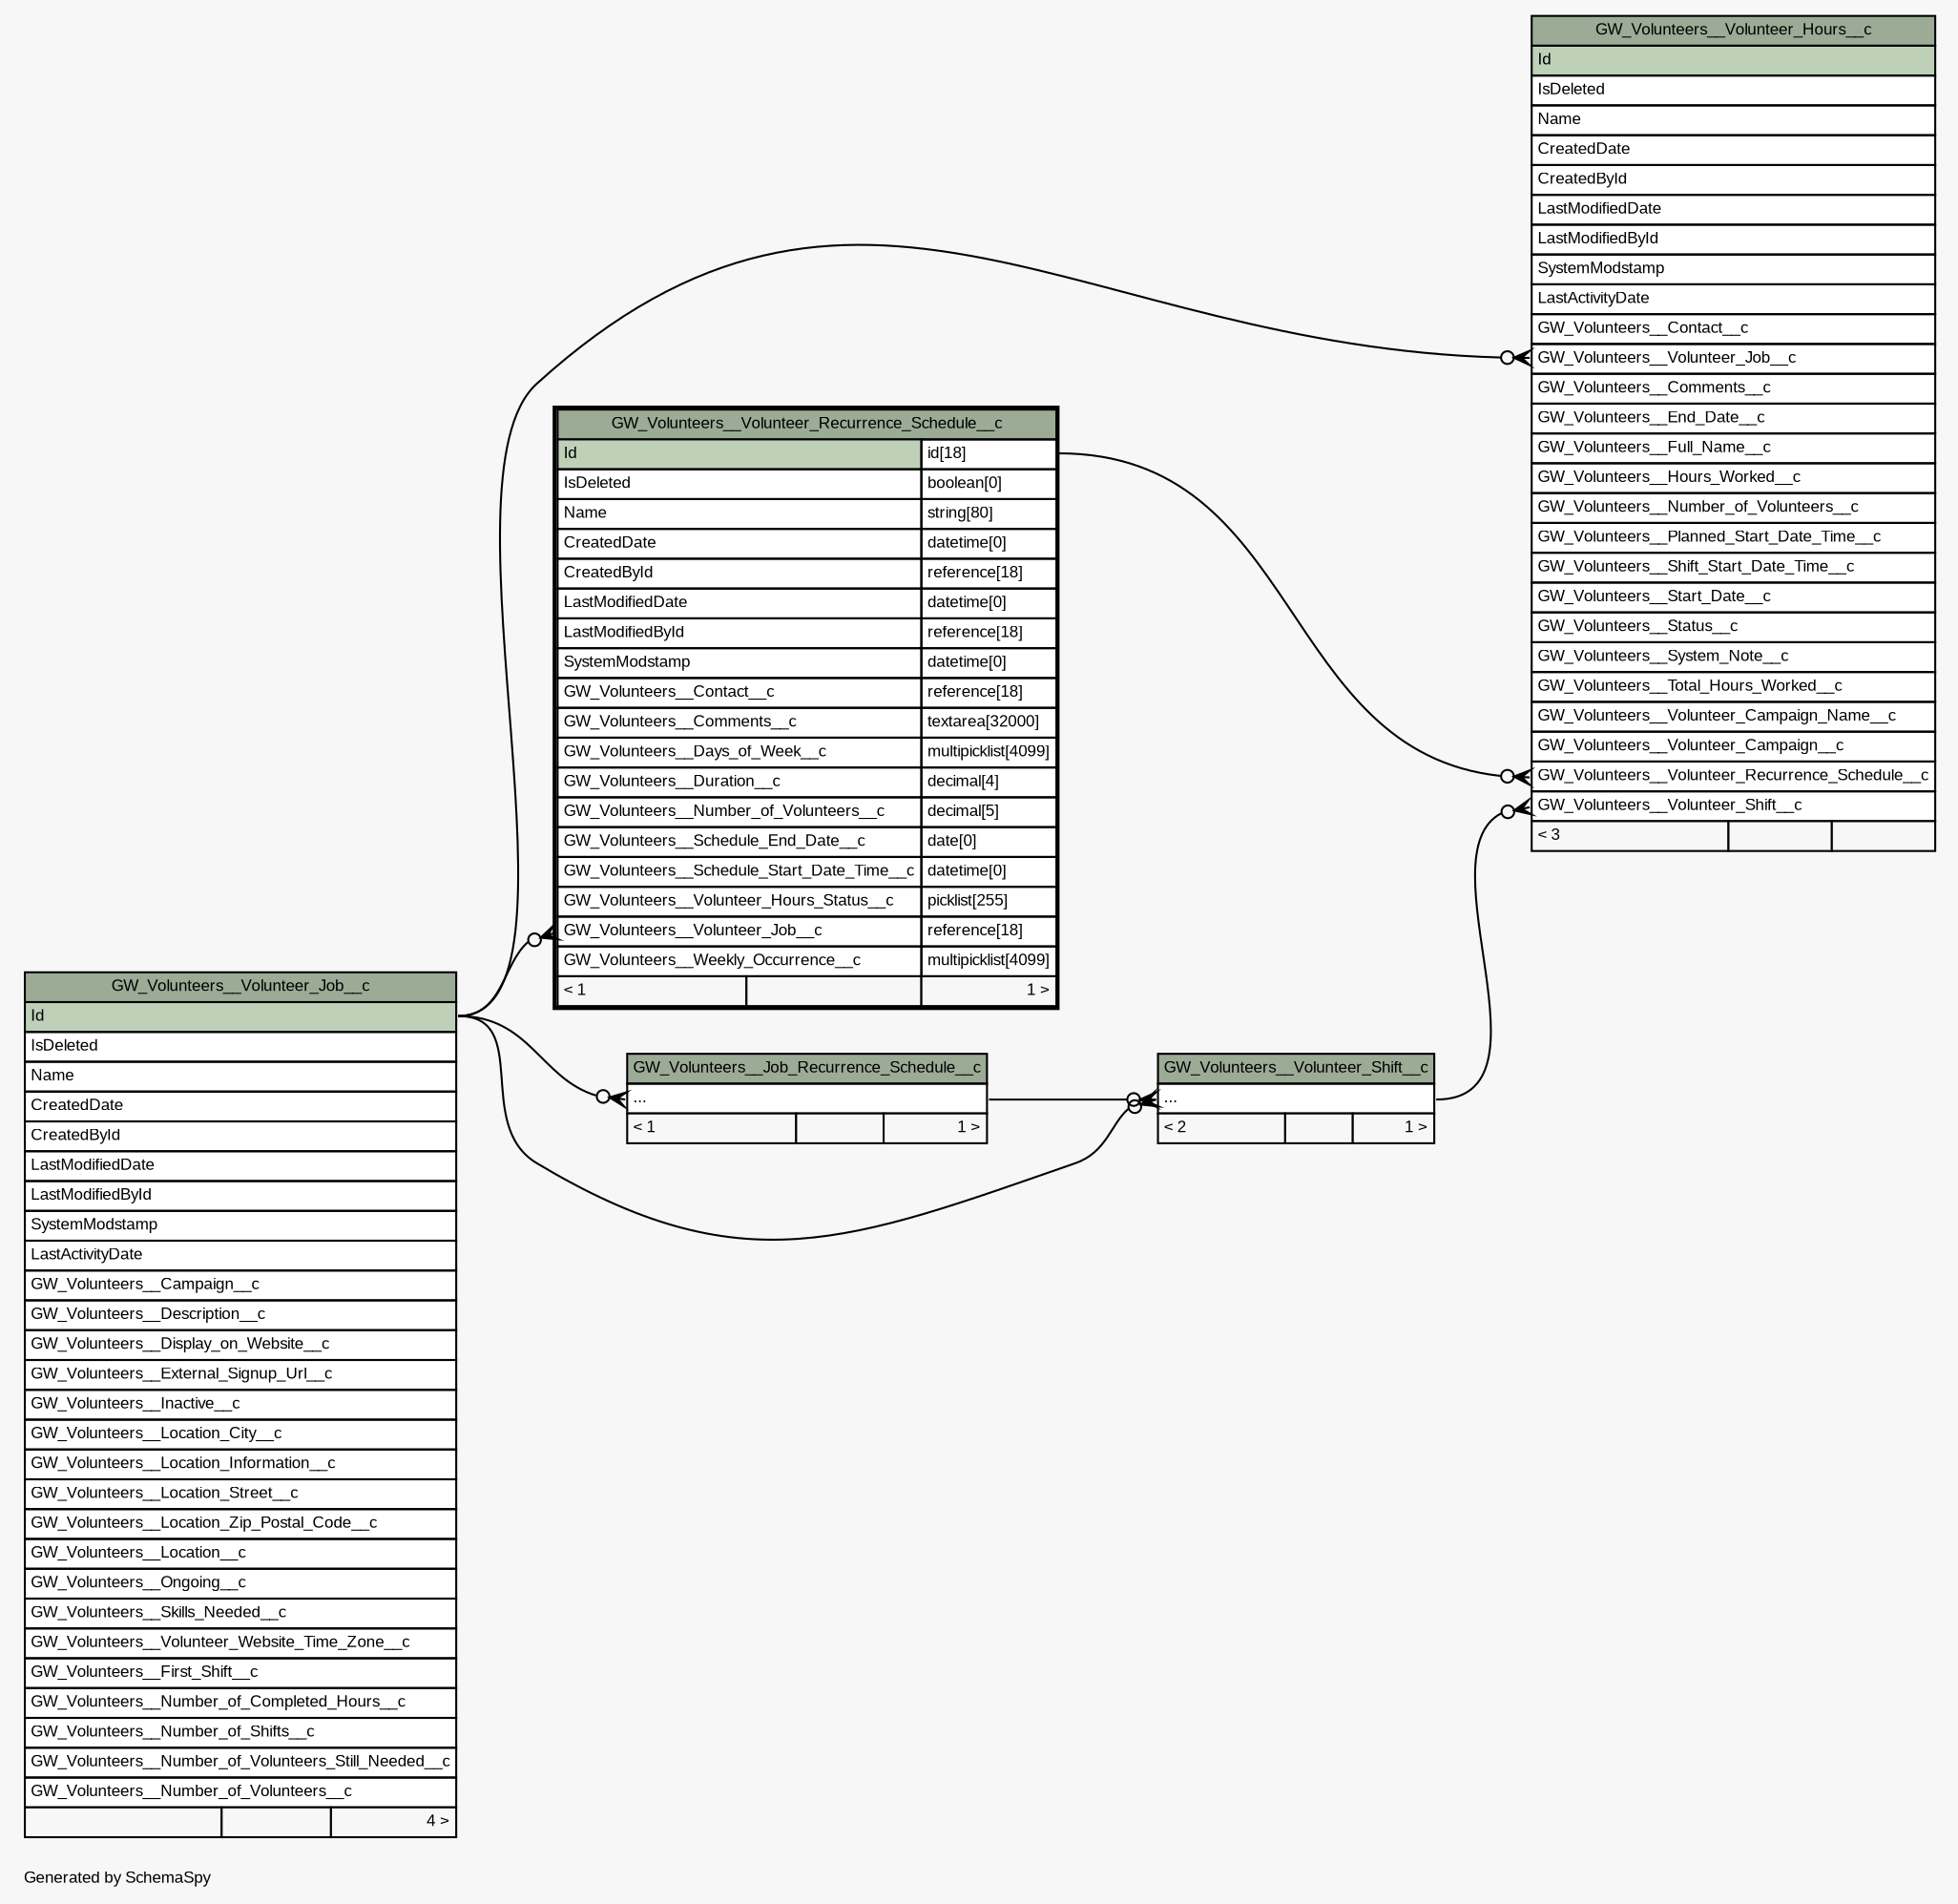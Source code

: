 // dot 2.40.1 on Mac OS X 10.12.6
// SchemaSpy rev 590
digraph "twoDegreesRelationshipsDiagram" {
  graph [
    rankdir="RL"
    bgcolor="#f7f7f7"
    label="\nGenerated by SchemaSpy"
    labeljust="l"
    nodesep="0.18"
    ranksep="0.46"
    fontname="Arial"
    fontsize="8"
  ];
  node [
    fontname="Arial"
    fontsize="8"
    shape="plaintext"
  ];
  edge [
    arrowsize="0.8"
  ];
  "GW_Volunteers__Job_Recurrence_Schedule__c":"elipses":w -> "GW_Volunteers__Volunteer_Job__c":"Id":e [arrowhead=none dir=back arrowtail=crowodot];
  "GW_Volunteers__Volunteer_Hours__c":"GW_Volunteers__Volunteer_Job__c":w -> "GW_Volunteers__Volunteer_Job__c":"Id":e [arrowhead=none dir=back arrowtail=crowodot];
  "GW_Volunteers__Volunteer_Hours__c":"GW_Volunteers__Volunteer_Recurrence_Schedule__c":w -> "GW_Volunteers__Volunteer_Recurrence_Schedule__c":"Id.type":e [arrowhead=none dir=back arrowtail=crowodot];
  "GW_Volunteers__Volunteer_Hours__c":"GW_Volunteers__Volunteer_Shift__c":w -> "GW_Volunteers__Volunteer_Shift__c":"elipses":e [arrowhead=none dir=back arrowtail=crowodot];
  "GW_Volunteers__Volunteer_Recurrence_Schedule__c":"GW_Volunteers__Volunteer_Job__c":w -> "GW_Volunteers__Volunteer_Job__c":"Id":e [arrowhead=none dir=back arrowtail=crowodot];
  "GW_Volunteers__Volunteer_Shift__c":"elipses":w -> "GW_Volunteers__Job_Recurrence_Schedule__c":"elipses":e [arrowhead=none dir=back arrowtail=crowodot];
  "GW_Volunteers__Volunteer_Shift__c":"elipses":w -> "GW_Volunteers__Volunteer_Job__c":"Id":e [arrowhead=none dir=back arrowtail=crowodot];
  "GW_Volunteers__Job_Recurrence_Schedule__c" [
    label=<
    <TABLE BORDER="0" CELLBORDER="1" CELLSPACING="0" BGCOLOR="#ffffff">
      <TR><TD COLSPAN="3" BGCOLOR="#9bab96" ALIGN="CENTER">GW_Volunteers__Job_Recurrence_Schedule__c</TD></TR>
      <TR><TD PORT="elipses" COLSPAN="3" ALIGN="LEFT">...</TD></TR>
      <TR><TD ALIGN="LEFT" BGCOLOR="#f7f7f7">&lt; 1</TD><TD ALIGN="RIGHT" BGCOLOR="#f7f7f7">  </TD><TD ALIGN="RIGHT" BGCOLOR="#f7f7f7">1 &gt;</TD></TR>
    </TABLE>>
    URL="GW_Volunteers__Job_Recurrence_Schedule__c.html"
    tooltip="GW_Volunteers__Job_Recurrence_Schedule__c"
  ];
  "GW_Volunteers__Volunteer_Hours__c" [
    label=<
    <TABLE BORDER="0" CELLBORDER="1" CELLSPACING="0" BGCOLOR="#ffffff">
      <TR><TD COLSPAN="3" BGCOLOR="#9bab96" ALIGN="CENTER">GW_Volunteers__Volunteer_Hours__c</TD></TR>
      <TR><TD PORT="Id" COLSPAN="3" BGCOLOR="#bed1b8" ALIGN="LEFT">Id</TD></TR>
      <TR><TD PORT="IsDeleted" COLSPAN="3" ALIGN="LEFT">IsDeleted</TD></TR>
      <TR><TD PORT="Name" COLSPAN="3" ALIGN="LEFT">Name</TD></TR>
      <TR><TD PORT="CreatedDate" COLSPAN="3" ALIGN="LEFT">CreatedDate</TD></TR>
      <TR><TD PORT="CreatedById" COLSPAN="3" ALIGN="LEFT">CreatedById</TD></TR>
      <TR><TD PORT="LastModifiedDate" COLSPAN="3" ALIGN="LEFT">LastModifiedDate</TD></TR>
      <TR><TD PORT="LastModifiedById" COLSPAN="3" ALIGN="LEFT">LastModifiedById</TD></TR>
      <TR><TD PORT="SystemModstamp" COLSPAN="3" ALIGN="LEFT">SystemModstamp</TD></TR>
      <TR><TD PORT="LastActivityDate" COLSPAN="3" ALIGN="LEFT">LastActivityDate</TD></TR>
      <TR><TD PORT="GW_Volunteers__Contact__c" COLSPAN="3" ALIGN="LEFT">GW_Volunteers__Contact__c</TD></TR>
      <TR><TD PORT="GW_Volunteers__Volunteer_Job__c" COLSPAN="3" ALIGN="LEFT">GW_Volunteers__Volunteer_Job__c</TD></TR>
      <TR><TD PORT="GW_Volunteers__Comments__c" COLSPAN="3" ALIGN="LEFT">GW_Volunteers__Comments__c</TD></TR>
      <TR><TD PORT="GW_Volunteers__End_Date__c" COLSPAN="3" ALIGN="LEFT">GW_Volunteers__End_Date__c</TD></TR>
      <TR><TD PORT="GW_Volunteers__Full_Name__c" COLSPAN="3" ALIGN="LEFT">GW_Volunteers__Full_Name__c</TD></TR>
      <TR><TD PORT="GW_Volunteers__Hours_Worked__c" COLSPAN="3" ALIGN="LEFT">GW_Volunteers__Hours_Worked__c</TD></TR>
      <TR><TD PORT="GW_Volunteers__Number_of_Volunteers__c" COLSPAN="3" ALIGN="LEFT">GW_Volunteers__Number_of_Volunteers__c</TD></TR>
      <TR><TD PORT="GW_Volunteers__Planned_Start_Date_Time__c" COLSPAN="3" ALIGN="LEFT">GW_Volunteers__Planned_Start_Date_Time__c</TD></TR>
      <TR><TD PORT="GW_Volunteers__Shift_Start_Date_Time__c" COLSPAN="3" ALIGN="LEFT">GW_Volunteers__Shift_Start_Date_Time__c</TD></TR>
      <TR><TD PORT="GW_Volunteers__Start_Date__c" COLSPAN="3" ALIGN="LEFT">GW_Volunteers__Start_Date__c</TD></TR>
      <TR><TD PORT="GW_Volunteers__Status__c" COLSPAN="3" ALIGN="LEFT">GW_Volunteers__Status__c</TD></TR>
      <TR><TD PORT="GW_Volunteers__System_Note__c" COLSPAN="3" ALIGN="LEFT">GW_Volunteers__System_Note__c</TD></TR>
      <TR><TD PORT="GW_Volunteers__Total_Hours_Worked__c" COLSPAN="3" ALIGN="LEFT">GW_Volunteers__Total_Hours_Worked__c</TD></TR>
      <TR><TD PORT="GW_Volunteers__Volunteer_Campaign_Name__c" COLSPAN="3" ALIGN="LEFT">GW_Volunteers__Volunteer_Campaign_Name__c</TD></TR>
      <TR><TD PORT="GW_Volunteers__Volunteer_Campaign__c" COLSPAN="3" ALIGN="LEFT">GW_Volunteers__Volunteer_Campaign__c</TD></TR>
      <TR><TD PORT="GW_Volunteers__Volunteer_Recurrence_Schedule__c" COLSPAN="3" ALIGN="LEFT">GW_Volunteers__Volunteer_Recurrence_Schedule__c</TD></TR>
      <TR><TD PORT="GW_Volunteers__Volunteer_Shift__c" COLSPAN="3" ALIGN="LEFT">GW_Volunteers__Volunteer_Shift__c</TD></TR>
      <TR><TD ALIGN="LEFT" BGCOLOR="#f7f7f7">&lt; 3</TD><TD ALIGN="RIGHT" BGCOLOR="#f7f7f7">  </TD><TD ALIGN="RIGHT" BGCOLOR="#f7f7f7">  </TD></TR>
    </TABLE>>
    URL="GW_Volunteers__Volunteer_Hours__c.html"
    tooltip="GW_Volunteers__Volunteer_Hours__c"
  ];
  "GW_Volunteers__Volunteer_Job__c" [
    label=<
    <TABLE BORDER="0" CELLBORDER="1" CELLSPACING="0" BGCOLOR="#ffffff">
      <TR><TD COLSPAN="3" BGCOLOR="#9bab96" ALIGN="CENTER">GW_Volunteers__Volunteer_Job__c</TD></TR>
      <TR><TD PORT="Id" COLSPAN="3" BGCOLOR="#bed1b8" ALIGN="LEFT">Id</TD></TR>
      <TR><TD PORT="IsDeleted" COLSPAN="3" ALIGN="LEFT">IsDeleted</TD></TR>
      <TR><TD PORT="Name" COLSPAN="3" ALIGN="LEFT">Name</TD></TR>
      <TR><TD PORT="CreatedDate" COLSPAN="3" ALIGN="LEFT">CreatedDate</TD></TR>
      <TR><TD PORT="CreatedById" COLSPAN="3" ALIGN="LEFT">CreatedById</TD></TR>
      <TR><TD PORT="LastModifiedDate" COLSPAN="3" ALIGN="LEFT">LastModifiedDate</TD></TR>
      <TR><TD PORT="LastModifiedById" COLSPAN="3" ALIGN="LEFT">LastModifiedById</TD></TR>
      <TR><TD PORT="SystemModstamp" COLSPAN="3" ALIGN="LEFT">SystemModstamp</TD></TR>
      <TR><TD PORT="LastActivityDate" COLSPAN="3" ALIGN="LEFT">LastActivityDate</TD></TR>
      <TR><TD PORT="GW_Volunteers__Campaign__c" COLSPAN="3" ALIGN="LEFT">GW_Volunteers__Campaign__c</TD></TR>
      <TR><TD PORT="GW_Volunteers__Description__c" COLSPAN="3" ALIGN="LEFT">GW_Volunteers__Description__c</TD></TR>
      <TR><TD PORT="GW_Volunteers__Display_on_Website__c" COLSPAN="3" ALIGN="LEFT">GW_Volunteers__Display_on_Website__c</TD></TR>
      <TR><TD PORT="GW_Volunteers__External_Signup_Url__c" COLSPAN="3" ALIGN="LEFT">GW_Volunteers__External_Signup_Url__c</TD></TR>
      <TR><TD PORT="GW_Volunteers__Inactive__c" COLSPAN="3" ALIGN="LEFT">GW_Volunteers__Inactive__c</TD></TR>
      <TR><TD PORT="GW_Volunteers__Location_City__c" COLSPAN="3" ALIGN="LEFT">GW_Volunteers__Location_City__c</TD></TR>
      <TR><TD PORT="GW_Volunteers__Location_Information__c" COLSPAN="3" ALIGN="LEFT">GW_Volunteers__Location_Information__c</TD></TR>
      <TR><TD PORT="GW_Volunteers__Location_Street__c" COLSPAN="3" ALIGN="LEFT">GW_Volunteers__Location_Street__c</TD></TR>
      <TR><TD PORT="GW_Volunteers__Location_Zip_Postal_Code__c" COLSPAN="3" ALIGN="LEFT">GW_Volunteers__Location_Zip_Postal_Code__c</TD></TR>
      <TR><TD PORT="GW_Volunteers__Location__c" COLSPAN="3" ALIGN="LEFT">GW_Volunteers__Location__c</TD></TR>
      <TR><TD PORT="GW_Volunteers__Ongoing__c" COLSPAN="3" ALIGN="LEFT">GW_Volunteers__Ongoing__c</TD></TR>
      <TR><TD PORT="GW_Volunteers__Skills_Needed__c" COLSPAN="3" ALIGN="LEFT">GW_Volunteers__Skills_Needed__c</TD></TR>
      <TR><TD PORT="GW_Volunteers__Volunteer_Website_Time_Zone__c" COLSPAN="3" ALIGN="LEFT">GW_Volunteers__Volunteer_Website_Time_Zone__c</TD></TR>
      <TR><TD PORT="GW_Volunteers__First_Shift__c" COLSPAN="3" ALIGN="LEFT">GW_Volunteers__First_Shift__c</TD></TR>
      <TR><TD PORT="GW_Volunteers__Number_of_Completed_Hours__c" COLSPAN="3" ALIGN="LEFT">GW_Volunteers__Number_of_Completed_Hours__c</TD></TR>
      <TR><TD PORT="GW_Volunteers__Number_of_Shifts__c" COLSPAN="3" ALIGN="LEFT">GW_Volunteers__Number_of_Shifts__c</TD></TR>
      <TR><TD PORT="GW_Volunteers__Number_of_Volunteers_Still_Needed__c" COLSPAN="3" ALIGN="LEFT">GW_Volunteers__Number_of_Volunteers_Still_Needed__c</TD></TR>
      <TR><TD PORT="GW_Volunteers__Number_of_Volunteers__c" COLSPAN="3" ALIGN="LEFT">GW_Volunteers__Number_of_Volunteers__c</TD></TR>
      <TR><TD ALIGN="LEFT" BGCOLOR="#f7f7f7">  </TD><TD ALIGN="RIGHT" BGCOLOR="#f7f7f7">  </TD><TD ALIGN="RIGHT" BGCOLOR="#f7f7f7">4 &gt;</TD></TR>
    </TABLE>>
    URL="GW_Volunteers__Volunteer_Job__c.html"
    tooltip="GW_Volunteers__Volunteer_Job__c"
  ];
  "GW_Volunteers__Volunteer_Recurrence_Schedule__c" [
    label=<
    <TABLE BORDER="2" CELLBORDER="1" CELLSPACING="0" BGCOLOR="#ffffff">
      <TR><TD COLSPAN="3" BGCOLOR="#9bab96" ALIGN="CENTER">GW_Volunteers__Volunteer_Recurrence_Schedule__c</TD></TR>
      <TR><TD PORT="Id" COLSPAN="2" BGCOLOR="#bed1b8" ALIGN="LEFT">Id</TD><TD PORT="Id.type" ALIGN="LEFT">id[18]</TD></TR>
      <TR><TD PORT="IsDeleted" COLSPAN="2" ALIGN="LEFT">IsDeleted</TD><TD PORT="IsDeleted.type" ALIGN="LEFT">boolean[0]</TD></TR>
      <TR><TD PORT="Name" COLSPAN="2" ALIGN="LEFT">Name</TD><TD PORT="Name.type" ALIGN="LEFT">string[80]</TD></TR>
      <TR><TD PORT="CreatedDate" COLSPAN="2" ALIGN="LEFT">CreatedDate</TD><TD PORT="CreatedDate.type" ALIGN="LEFT">datetime[0]</TD></TR>
      <TR><TD PORT="CreatedById" COLSPAN="2" ALIGN="LEFT">CreatedById</TD><TD PORT="CreatedById.type" ALIGN="LEFT">reference[18]</TD></TR>
      <TR><TD PORT="LastModifiedDate" COLSPAN="2" ALIGN="LEFT">LastModifiedDate</TD><TD PORT="LastModifiedDate.type" ALIGN="LEFT">datetime[0]</TD></TR>
      <TR><TD PORT="LastModifiedById" COLSPAN="2" ALIGN="LEFT">LastModifiedById</TD><TD PORT="LastModifiedById.type" ALIGN="LEFT">reference[18]</TD></TR>
      <TR><TD PORT="SystemModstamp" COLSPAN="2" ALIGN="LEFT">SystemModstamp</TD><TD PORT="SystemModstamp.type" ALIGN="LEFT">datetime[0]</TD></TR>
      <TR><TD PORT="GW_Volunteers__Contact__c" COLSPAN="2" ALIGN="LEFT">GW_Volunteers__Contact__c</TD><TD PORT="GW_Volunteers__Contact__c.type" ALIGN="LEFT">reference[18]</TD></TR>
      <TR><TD PORT="GW_Volunteers__Comments__c" COLSPAN="2" ALIGN="LEFT">GW_Volunteers__Comments__c</TD><TD PORT="GW_Volunteers__Comments__c.type" ALIGN="LEFT">textarea[32000]</TD></TR>
      <TR><TD PORT="GW_Volunteers__Days_of_Week__c" COLSPAN="2" ALIGN="LEFT">GW_Volunteers__Days_of_Week__c</TD><TD PORT="GW_Volunteers__Days_of_Week__c.type" ALIGN="LEFT">multipicklist[4099]</TD></TR>
      <TR><TD PORT="GW_Volunteers__Duration__c" COLSPAN="2" ALIGN="LEFT">GW_Volunteers__Duration__c</TD><TD PORT="GW_Volunteers__Duration__c.type" ALIGN="LEFT">decimal[4]</TD></TR>
      <TR><TD PORT="GW_Volunteers__Number_of_Volunteers__c" COLSPAN="2" ALIGN="LEFT">GW_Volunteers__Number_of_Volunteers__c</TD><TD PORT="GW_Volunteers__Number_of_Volunteers__c.type" ALIGN="LEFT">decimal[5]</TD></TR>
      <TR><TD PORT="GW_Volunteers__Schedule_End_Date__c" COLSPAN="2" ALIGN="LEFT">GW_Volunteers__Schedule_End_Date__c</TD><TD PORT="GW_Volunteers__Schedule_End_Date__c.type" ALIGN="LEFT">date[0]</TD></TR>
      <TR><TD PORT="GW_Volunteers__Schedule_Start_Date_Time__c" COLSPAN="2" ALIGN="LEFT">GW_Volunteers__Schedule_Start_Date_Time__c</TD><TD PORT="GW_Volunteers__Schedule_Start_Date_Time__c.type" ALIGN="LEFT">datetime[0]</TD></TR>
      <TR><TD PORT="GW_Volunteers__Volunteer_Hours_Status__c" COLSPAN="2" ALIGN="LEFT">GW_Volunteers__Volunteer_Hours_Status__c</TD><TD PORT="GW_Volunteers__Volunteer_Hours_Status__c.type" ALIGN="LEFT">picklist[255]</TD></TR>
      <TR><TD PORT="GW_Volunteers__Volunteer_Job__c" COLSPAN="2" ALIGN="LEFT">GW_Volunteers__Volunteer_Job__c</TD><TD PORT="GW_Volunteers__Volunteer_Job__c.type" ALIGN="LEFT">reference[18]</TD></TR>
      <TR><TD PORT="GW_Volunteers__Weekly_Occurrence__c" COLSPAN="2" ALIGN="LEFT">GW_Volunteers__Weekly_Occurrence__c</TD><TD PORT="GW_Volunteers__Weekly_Occurrence__c.type" ALIGN="LEFT">multipicklist[4099]</TD></TR>
      <TR><TD ALIGN="LEFT" BGCOLOR="#f7f7f7">&lt; 1</TD><TD ALIGN="RIGHT" BGCOLOR="#f7f7f7">  </TD><TD ALIGN="RIGHT" BGCOLOR="#f7f7f7">1 &gt;</TD></TR>
    </TABLE>>
    URL="GW_Volunteers__Volunteer_Recurrence_Schedule__c.html"
    tooltip="GW_Volunteers__Volunteer_Recurrence_Schedule__c"
  ];
  "GW_Volunteers__Volunteer_Shift__c" [
    label=<
    <TABLE BORDER="0" CELLBORDER="1" CELLSPACING="0" BGCOLOR="#ffffff">
      <TR><TD COLSPAN="3" BGCOLOR="#9bab96" ALIGN="CENTER">GW_Volunteers__Volunteer_Shift__c</TD></TR>
      <TR><TD PORT="elipses" COLSPAN="3" ALIGN="LEFT">...</TD></TR>
      <TR><TD ALIGN="LEFT" BGCOLOR="#f7f7f7">&lt; 2</TD><TD ALIGN="RIGHT" BGCOLOR="#f7f7f7">  </TD><TD ALIGN="RIGHT" BGCOLOR="#f7f7f7">1 &gt;</TD></TR>
    </TABLE>>
    URL="GW_Volunteers__Volunteer_Shift__c.html"
    tooltip="GW_Volunteers__Volunteer_Shift__c"
  ];
}
